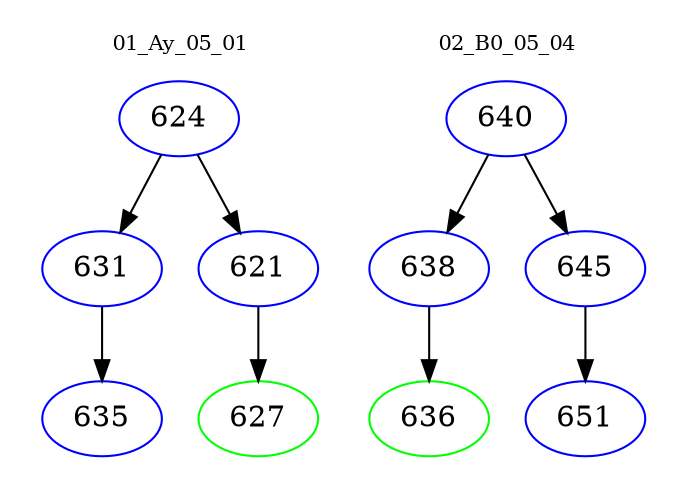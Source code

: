 digraph{
subgraph cluster_0 {
color = white
label = "01_Ay_05_01";
fontsize=10;
T0_624 [label="624", color="blue"]
T0_624 -> T0_631 [color="black"]
T0_631 [label="631", color="blue"]
T0_631 -> T0_635 [color="black"]
T0_635 [label="635", color="blue"]
T0_624 -> T0_621 [color="black"]
T0_621 [label="621", color="blue"]
T0_621 -> T0_627 [color="black"]
T0_627 [label="627", color="green"]
}
subgraph cluster_1 {
color = white
label = "02_B0_05_04";
fontsize=10;
T1_640 [label="640", color="blue"]
T1_640 -> T1_638 [color="black"]
T1_638 [label="638", color="blue"]
T1_638 -> T1_636 [color="black"]
T1_636 [label="636", color="green"]
T1_640 -> T1_645 [color="black"]
T1_645 [label="645", color="blue"]
T1_645 -> T1_651 [color="black"]
T1_651 [label="651", color="blue"]
}
}
